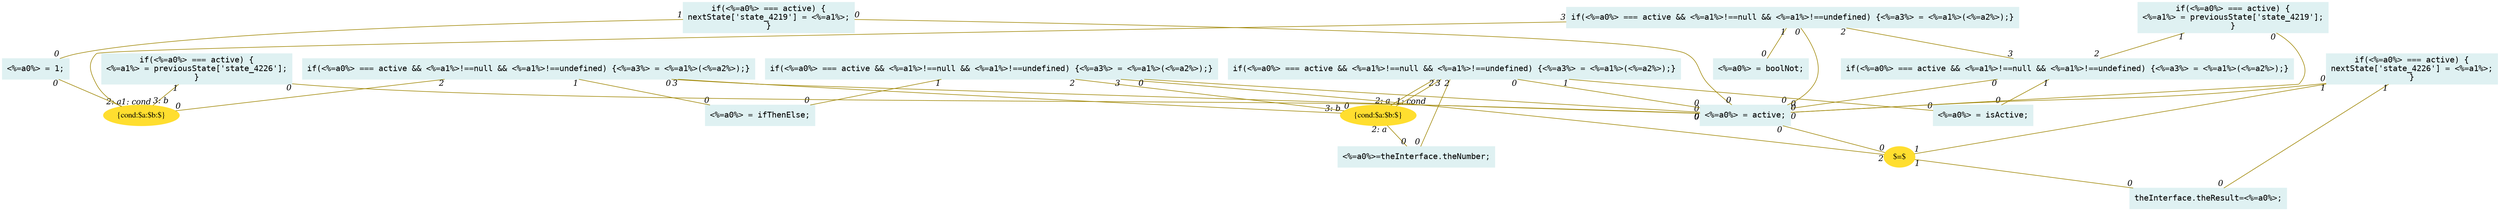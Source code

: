 digraph g{node_3981 [shape="box", style="filled", color="#dff1f2", fontname="Courier", label="<%=a0%>=theInterface.theNumber;
" ]
node_3983 [shape="box", style="filled", color="#dff1f2", fontname="Courier", label="theInterface.theResult=<%=a0%>;
" ]
node_4081 [shape="ellipse", style="filled", color="#ffde2f", fontname="Times", label="{cond:$a:$b:$}" ]
node_4116 [shape="ellipse", style="filled", color="#ffde2f", fontname="Times", label="{cond:$a:$b:$}" ]
node_4130 [shape="ellipse", style="filled", color="#ffde2f", fontname="Times", label="$=$" ]
node_4165 [shape="box", style="filled", color="#dff1f2", fontname="Courier", label="<%=a0%> = active;
" ]
node_4182 [shape="box", style="filled", color="#dff1f2", fontname="Courier", label="<%=a0%> = isActive;
" ]
node_4185 [shape="box", style="filled", color="#dff1f2", fontname="Courier", label="<%=a0%> = boolNot;
" ]
node_4187 [shape="box", style="filled", color="#dff1f2", fontname="Courier", label="<%=a0%> = ifThenElse;
" ]
node_4190 [shape="box", style="filled", color="#dff1f2", fontname="Courier", label="<%=a0%> = 1;
" ]
node_4193 [shape="box", style="filled", color="#dff1f2", fontname="Courier", label="if(<%=a0%> === active && <%=a1%>!==null && <%=a1%>!==undefined) {<%=a3%> = <%=a1%>(<%=a2%>);}
" ]
node_4198 [shape="box", style="filled", color="#dff1f2", fontname="Courier", label="if(<%=a0%> === active && <%=a1%>!==null && <%=a1%>!==undefined) {<%=a3%> = <%=a1%>(<%=a2%>);}
" ]
node_4203 [shape="box", style="filled", color="#dff1f2", fontname="Courier", label="if(<%=a0%> === active && <%=a1%>!==null && <%=a1%>!==undefined) {<%=a3%> = <%=a1%>(<%=a2%>);}
" ]
node_4208 [shape="box", style="filled", color="#dff1f2", fontname="Courier", label="if(<%=a0%> === active && <%=a1%>!==null && <%=a1%>!==undefined) {<%=a3%> = <%=a1%>(<%=a2%>);}
" ]
node_4214 [shape="box", style="filled", color="#dff1f2", fontname="Courier", label="if(<%=a0%> === active && <%=a1%>!==null && <%=a1%>!==undefined) {<%=a3%> = <%=a1%>(<%=a2%>);}
" ]
node_4220 [shape="box", style="filled", color="#dff1f2", fontname="Courier", label="if(<%=a0%> === active) {
<%=a1%> = previousState['state_4219'];
}
" ]
node_4223 [shape="box", style="filled", color="#dff1f2", fontname="Courier", label="if(<%=a0%> === active) {
nextState['state_4219'] = <%=a1%>;
}
" ]
node_4227 [shape="box", style="filled", color="#dff1f2", fontname="Courier", label="if(<%=a0%> === active) {
<%=a1%> = previousState['state_4226'];
}
" ]
node_4230 [shape="box", style="filled", color="#dff1f2", fontname="Courier", label="if(<%=a0%> === active) {
nextState['state_4226'] = <%=a1%>;
}
" ]
node_4165 -> node_4130 [dir=none, arrowHead=none, fontname="Times-Italic", arrowsize=1, color="#9d8400", label="",  headlabel="0", taillabel="0" ]
node_4190 -> node_4081 [dir=none, arrowHead=none, fontname="Times-Italic", arrowsize=1, color="#9d8400", label="",  headlabel="2: a", taillabel="0" ]
node_4193 -> node_4165 [dir=none, arrowHead=none, fontname="Times-Italic", arrowsize=1, color="#9d8400", label="",  headlabel="0", taillabel="0" ]
node_4193 -> node_4182 [dir=none, arrowHead=none, fontname="Times-Italic", arrowsize=1, color="#9d8400", label="",  headlabel="0", taillabel="1" ]
node_4198 -> node_4165 [dir=none, arrowHead=none, fontname="Times-Italic", arrowsize=1, color="#9d8400", label="",  headlabel="0", taillabel="0" ]
node_4198 -> node_4185 [dir=none, arrowHead=none, fontname="Times-Italic", arrowsize=1, color="#9d8400", label="",  headlabel="0", taillabel="1" ]
node_4198 -> node_4193 [dir=none, arrowHead=none, fontname="Times-Italic", arrowsize=1, color="#9d8400", label="",  headlabel="3", taillabel="2" ]
node_4198 -> node_4081 [dir=none, arrowHead=none, fontname="Times-Italic", arrowsize=1, color="#9d8400", label="",  headlabel="1: cond", taillabel="3" ]
node_4203 -> node_4165 [dir=none, arrowHead=none, fontname="Times-Italic", arrowsize=1, color="#9d8400", label="",  headlabel="0", taillabel="0" ]
node_4203 -> node_4187 [dir=none, arrowHead=none, fontname="Times-Italic", arrowsize=1, color="#9d8400", label="",  headlabel="0", taillabel="1" ]
node_4203 -> node_4081 [dir=none, arrowHead=none, fontname="Times-Italic", arrowsize=1, color="#9d8400", label="",  headlabel="0", taillabel="2" ]
node_4203 -> node_4116 [dir=none, arrowHead=none, fontname="Times-Italic", arrowsize=1, color="#9d8400", label="",  headlabel="3: b", taillabel="3" ]
node_4208 -> node_4165 [dir=none, arrowHead=none, fontname="Times-Italic", arrowsize=1, color="#9d8400", label="",  headlabel="0", taillabel="0" ]
node_4208 -> node_4182 [dir=none, arrowHead=none, fontname="Times-Italic", arrowsize=1, color="#9d8400", label="",  headlabel="0", taillabel="1" ]
node_4208 -> node_4116 [dir=none, arrowHead=none, fontname="Times-Italic", arrowsize=1, color="#9d8400", label="",  headlabel="2: a", taillabel="2" ]
node_4208 -> node_4116 [dir=none, arrowHead=none, fontname="Times-Italic", arrowsize=1, color="#9d8400", label="",  headlabel="1: cond", taillabel="3" ]
node_4214 -> node_4165 [dir=none, arrowHead=none, fontname="Times-Italic", arrowsize=1, color="#9d8400", label="",  headlabel="0", taillabel="0" ]
node_4214 -> node_4187 [dir=none, arrowHead=none, fontname="Times-Italic", arrowsize=1, color="#9d8400", label="",  headlabel="0", taillabel="1" ]
node_4214 -> node_4116 [dir=none, arrowHead=none, fontname="Times-Italic", arrowsize=1, color="#9d8400", label="",  headlabel="0", taillabel="2" ]
node_4214 -> node_4130 [dir=none, arrowHead=none, fontname="Times-Italic", arrowsize=1, color="#9d8400", label="",  headlabel="2", taillabel="3" ]
node_4220 -> node_4165 [dir=none, arrowHead=none, fontname="Times-Italic", arrowsize=1, color="#9d8400", label="",  headlabel="0", taillabel="0" ]
node_4220 -> node_4193 [dir=none, arrowHead=none, fontname="Times-Italic", arrowsize=1, color="#9d8400", label="",  headlabel="2", taillabel="1" ]
node_4223 -> node_4165 [dir=none, arrowHead=none, fontname="Times-Italic", arrowsize=1, color="#9d8400", label="",  headlabel="0", taillabel="0" ]
node_4223 -> node_4190 [dir=none, arrowHead=none, fontname="Times-Italic", arrowsize=1, color="#9d8400", label="",  headlabel="0", taillabel="1" ]
node_4227 -> node_4165 [dir=none, arrowHead=none, fontname="Times-Italic", arrowsize=1, color="#9d8400", label="",  headlabel="0", taillabel="0" ]
node_4227 -> node_4081 [dir=none, arrowHead=none, fontname="Times-Italic", arrowsize=1, color="#9d8400", label="",  headlabel="3: b", taillabel="1" ]
node_4230 -> node_4165 [dir=none, arrowHead=none, fontname="Times-Italic", arrowsize=1, color="#9d8400", label="",  headlabel="0", taillabel="0" ]
node_4230 -> node_4130 [dir=none, arrowHead=none, fontname="Times-Italic", arrowsize=1, color="#9d8400", label="",  headlabel="1", taillabel="1" ]
node_4116 -> node_3981 [dir=none, arrowHead=none, fontname="Times-Italic", arrowsize=1, color="#9d8400", label="",  headlabel="0", taillabel="2: a" ]
node_4208 -> node_3981 [dir=none, arrowHead=none, fontname="Times-Italic", arrowsize=1, color="#9d8400", label="",  headlabel="0", taillabel="2" ]
node_4130 -> node_3983 [dir=none, arrowHead=none, fontname="Times-Italic", arrowsize=1, color="#9d8400", label="",  headlabel="0", taillabel="1" ]
node_4230 -> node_3983 [dir=none, arrowHead=none, fontname="Times-Italic", arrowsize=1, color="#9d8400", label="",  headlabel="0", taillabel="1" ]
}